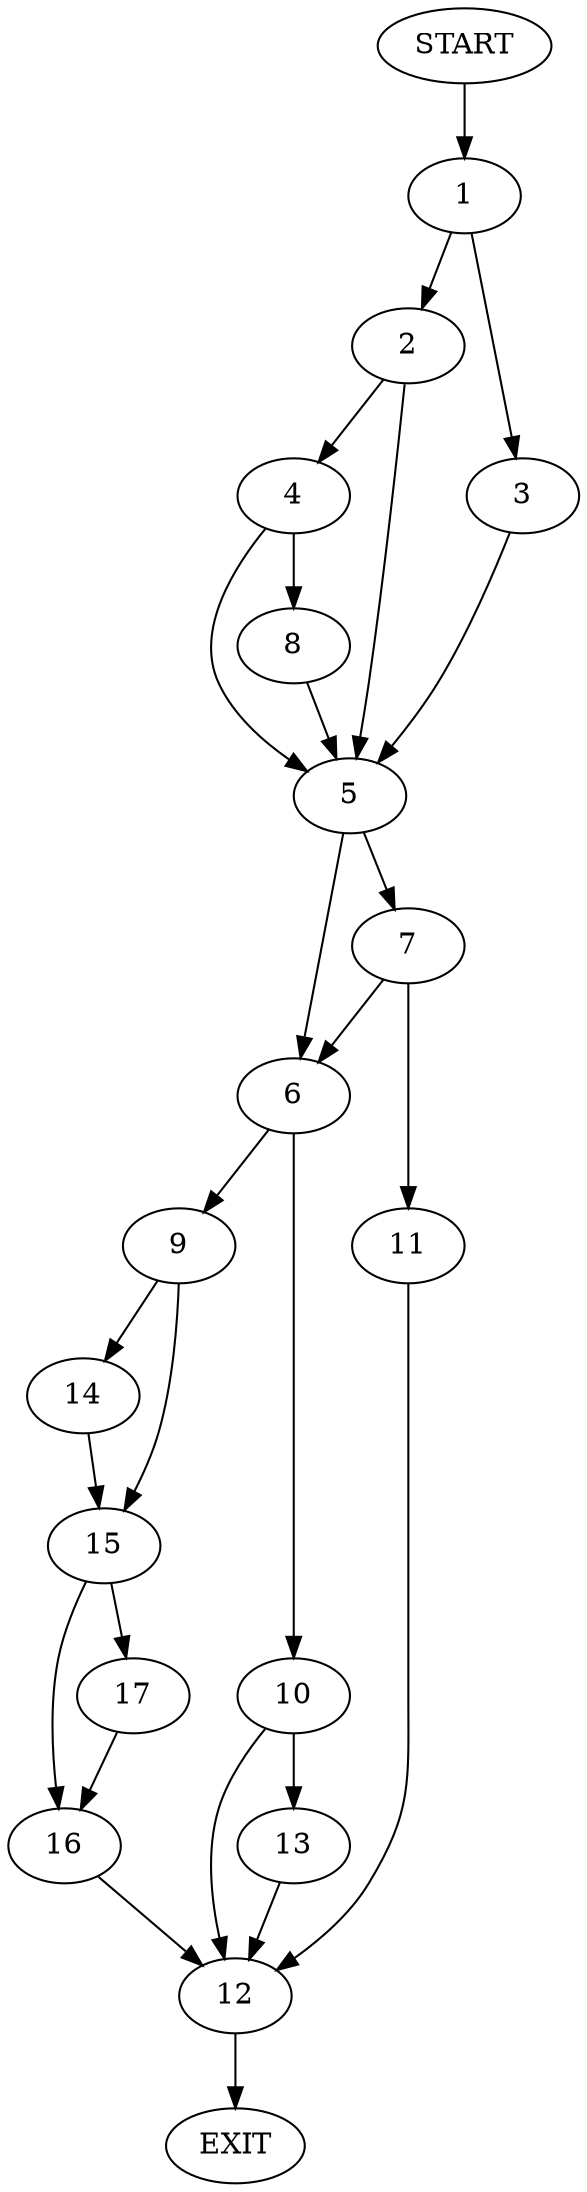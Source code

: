 digraph {
0 [label="START"]
18 [label="EXIT"]
0 -> 1
1 -> 2
1 -> 3
2 -> 4
2 -> 5
3 -> 5
5 -> 6
5 -> 7
4 -> 5
4 -> 8
8 -> 5
6 -> 9
6 -> 10
7 -> 11
7 -> 6
11 -> 12
12 -> 18
10 -> 13
10 -> 12
9 -> 14
9 -> 15
14 -> 15
15 -> 16
15 -> 17
17 -> 16
16 -> 12
13 -> 12
}
